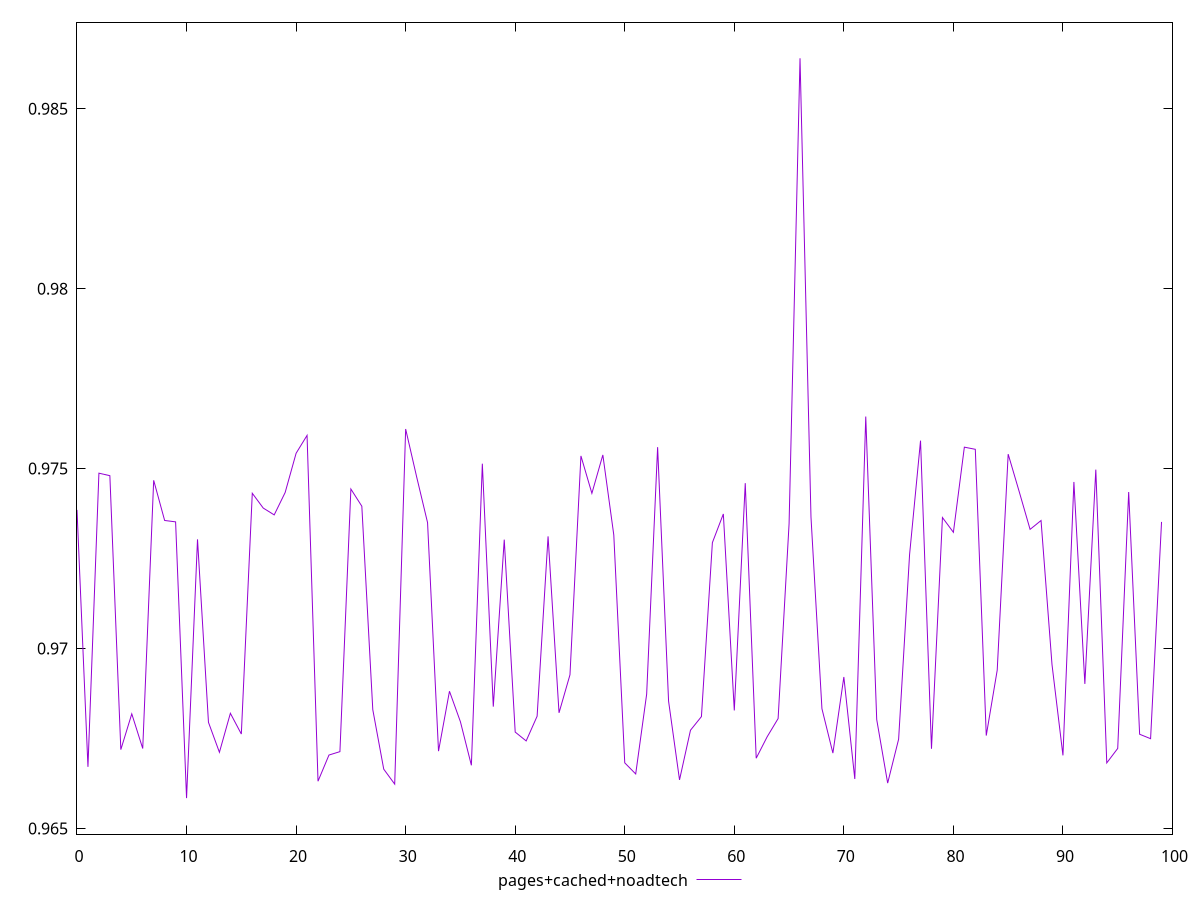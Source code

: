 $_pagesCachedNoadtech <<EOF
0.9738527849428178
0.9667149755353154
0.9748731933076169
0.974803160560334
0.9671933826272383
0.9681868842257564
0.9672238537011218
0.974674940176045
0.9735592195975412
0.9735208076036153
0.9658455926839675
0.9730348025625184
0.9679519058591854
0.9671187925595013
0.9682026517237541
0.9676264856155468
0.9743149107026405
0.97390402241278
0.9737139696269348
0.9743355455536526
0.9754260943816575
0.9759230668394941
0.9663153968573672
0.9670428064281538
0.9671371614109012
0.9744327574926162
0.9739549478973858
0.968303096415777
0.9666504922385051
0.9662350314374222
0.9760998707156706
0.9747751184040374
0.9734983581246964
0.9671512420903932
0.9688151214402587
0.9679670850996878
0.9667574569499945
0.9751357938271654
0.9683880485323868
0.9730269723504146
0.9676808183178435
0.9674349953530299
0.9681211204095514
0.9731175456197168
0.9682152135214126
0.9692729155900859
0.9753527793484195
0.9743131869862938
0.9753801552557644
0.9731547735880964
0.9668262111530853
0.9665169999068984
0.9687340715351779
0.9755951832015874
0.9685413005416743
0.9663523629682144
0.9677321442416701
0.9681106806081032
0.972943912315478
0.9737403818305829
0.9682816202715273
0.9745952972798032
0.9669543517490612
0.9675503697575814
0.9680565634234735
0.9734642014082547
0.9863988329433508
0.9736541450575442
0.9683297266738129
0.9670968601135501
0.9692108756191533
0.9663774749032763
0.9764455123934552
0.9680285344604656
0.966263151210836
0.9674828838953922
0.9726108757137586
0.9757772353296923
0.9672171945252821
0.9736406816961226
0.9732303145628443
0.9755959696512306
0.9755362624897945
0.9675838151108708
0.9694009893738529
0.9754019984052749
0.9743674473946299
0.9733125049574121
0.9735577030744926
0.969559161923075
0.9670330971692851
0.974628417166008
0.969018240451716
0.9749716844600571
0.9668245822459998
0.9672267050556561
0.9743493535349174
0.9676203742982981
0.9674973262113029
0.9735194167485406
EOF
set key outside below
set terminal pngcairo
set output "report_00005_2020-11-02T22-26-11.212Z/speed-index/pages+cached+noadtech//score.png"
set yrange [0.9648455926839675:0.9873988329433508]
plot $_pagesCachedNoadtech title "pages+cached+noadtech" with line ,
